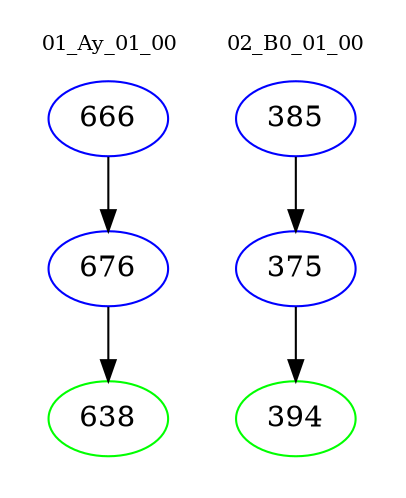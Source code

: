 digraph{
subgraph cluster_0 {
color = white
label = "01_Ay_01_00";
fontsize=10;
T0_666 [label="666", color="blue"]
T0_666 -> T0_676 [color="black"]
T0_676 [label="676", color="blue"]
T0_676 -> T0_638 [color="black"]
T0_638 [label="638", color="green"]
}
subgraph cluster_1 {
color = white
label = "02_B0_01_00";
fontsize=10;
T1_385 [label="385", color="blue"]
T1_385 -> T1_375 [color="black"]
T1_375 [label="375", color="blue"]
T1_375 -> T1_394 [color="black"]
T1_394 [label="394", color="green"]
}
}
